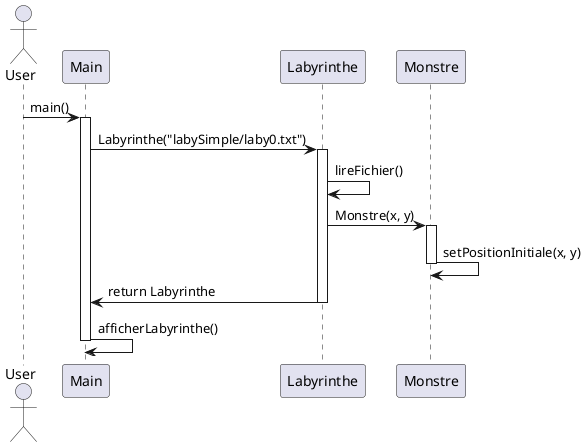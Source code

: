 @startuml
actor User
participant Main
participant Labyrinthe
participant Monstre

User -> Main: main()
activate Main
Main -> Labyrinthe: Labyrinthe("labySimple/laby0.txt")
activate Labyrinthe
Labyrinthe -> Labyrinthe: lireFichier()
Labyrinthe -> Monstre: Monstre(x, y)
activate Monstre
Monstre -> Monstre: setPositionInitiale(x, y)
deactivate Monstre
Labyrinthe -> Main: return Labyrinthe
deactivate Labyrinthe
Main -> Main: afficherLabyrinthe()
deactivate Main
@enduml
